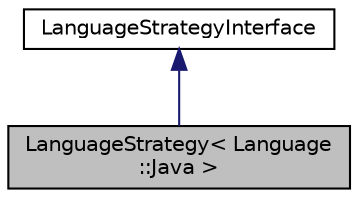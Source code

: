 digraph "LanguageStrategy&lt; Language::Java &gt;"
{
 // LATEX_PDF_SIZE
  edge [fontname="Helvetica",fontsize="10",labelfontname="Helvetica",labelfontsize="10"];
  node [fontname="Helvetica",fontsize="10",shape=record];
  Node0 [label="LanguageStrategy\< Language\l::Java \>",height=0.2,width=0.4,color="black", fillcolor="grey75", style="filled", fontcolor="black",tooltip=" "];
  Node1 -> Node0 [dir="back",color="midnightblue",fontsize="10",style="solid",fontname="Helvetica"];
  Node1 [label="LanguageStrategyInterface",height=0.2,width=0.4,color="black", fillcolor="white", style="filled",URL="$class_language_strategy_interface.html",tooltip=" "];
}
